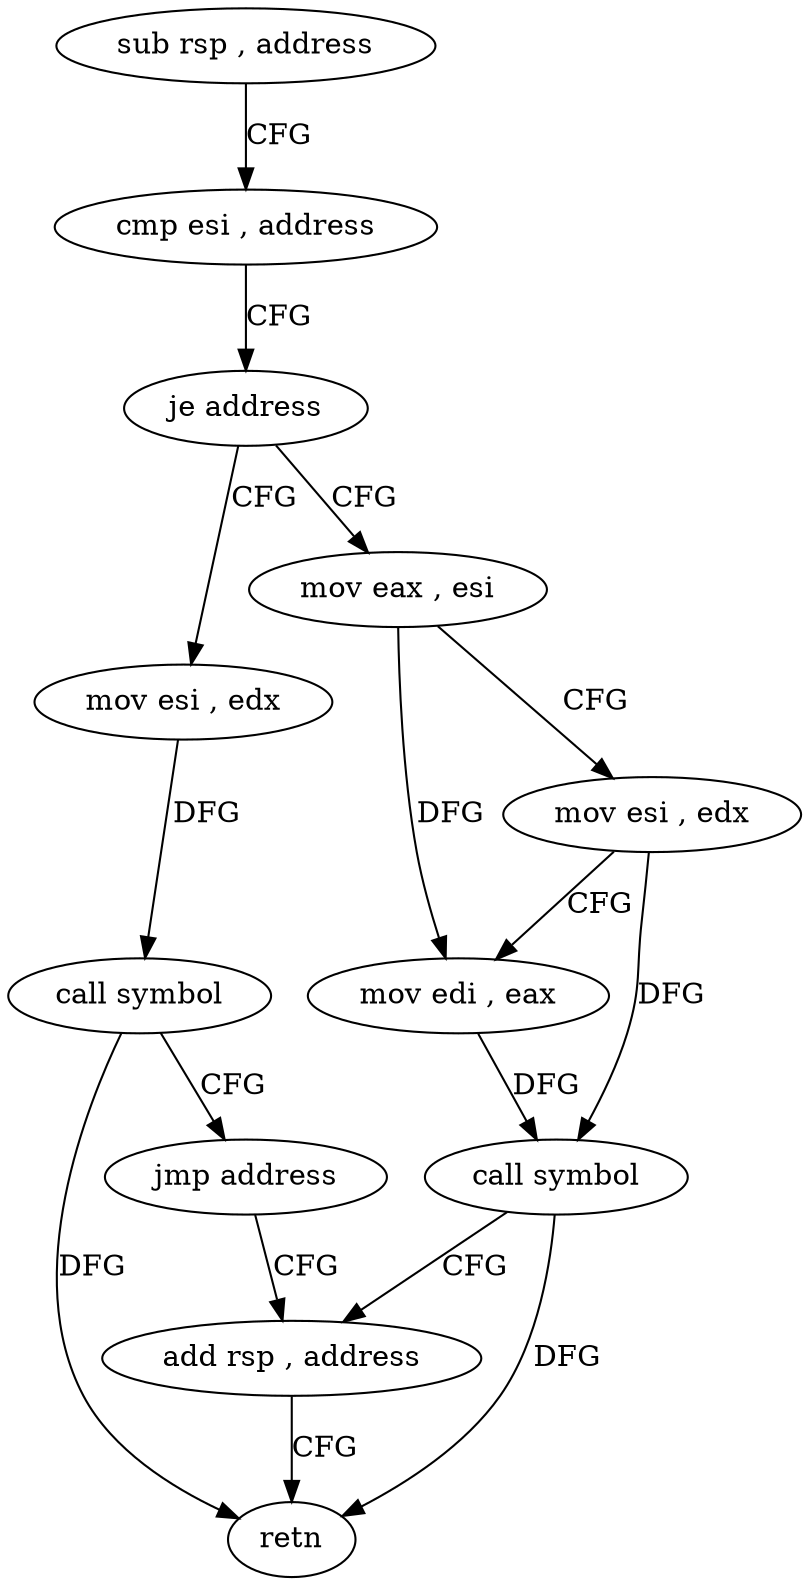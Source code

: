 digraph "func" {
"157243" [label = "sub rsp , address" ]
"157247" [label = "cmp esi , address" ]
"157250" [label = "je address" ]
"157268" [label = "mov esi , edx" ]
"157252" [label = "mov eax , esi" ]
"157270" [label = "call symbol" ]
"157275" [label = "jmp address" ]
"157263" [label = "add rsp , address" ]
"157254" [label = "mov esi , edx" ]
"157256" [label = "mov edi , eax" ]
"157258" [label = "call symbol" ]
"157267" [label = "retn" ]
"157243" -> "157247" [ label = "CFG" ]
"157247" -> "157250" [ label = "CFG" ]
"157250" -> "157268" [ label = "CFG" ]
"157250" -> "157252" [ label = "CFG" ]
"157268" -> "157270" [ label = "DFG" ]
"157252" -> "157254" [ label = "CFG" ]
"157252" -> "157256" [ label = "DFG" ]
"157270" -> "157275" [ label = "CFG" ]
"157270" -> "157267" [ label = "DFG" ]
"157275" -> "157263" [ label = "CFG" ]
"157263" -> "157267" [ label = "CFG" ]
"157254" -> "157256" [ label = "CFG" ]
"157254" -> "157258" [ label = "DFG" ]
"157256" -> "157258" [ label = "DFG" ]
"157258" -> "157263" [ label = "CFG" ]
"157258" -> "157267" [ label = "DFG" ]
}
